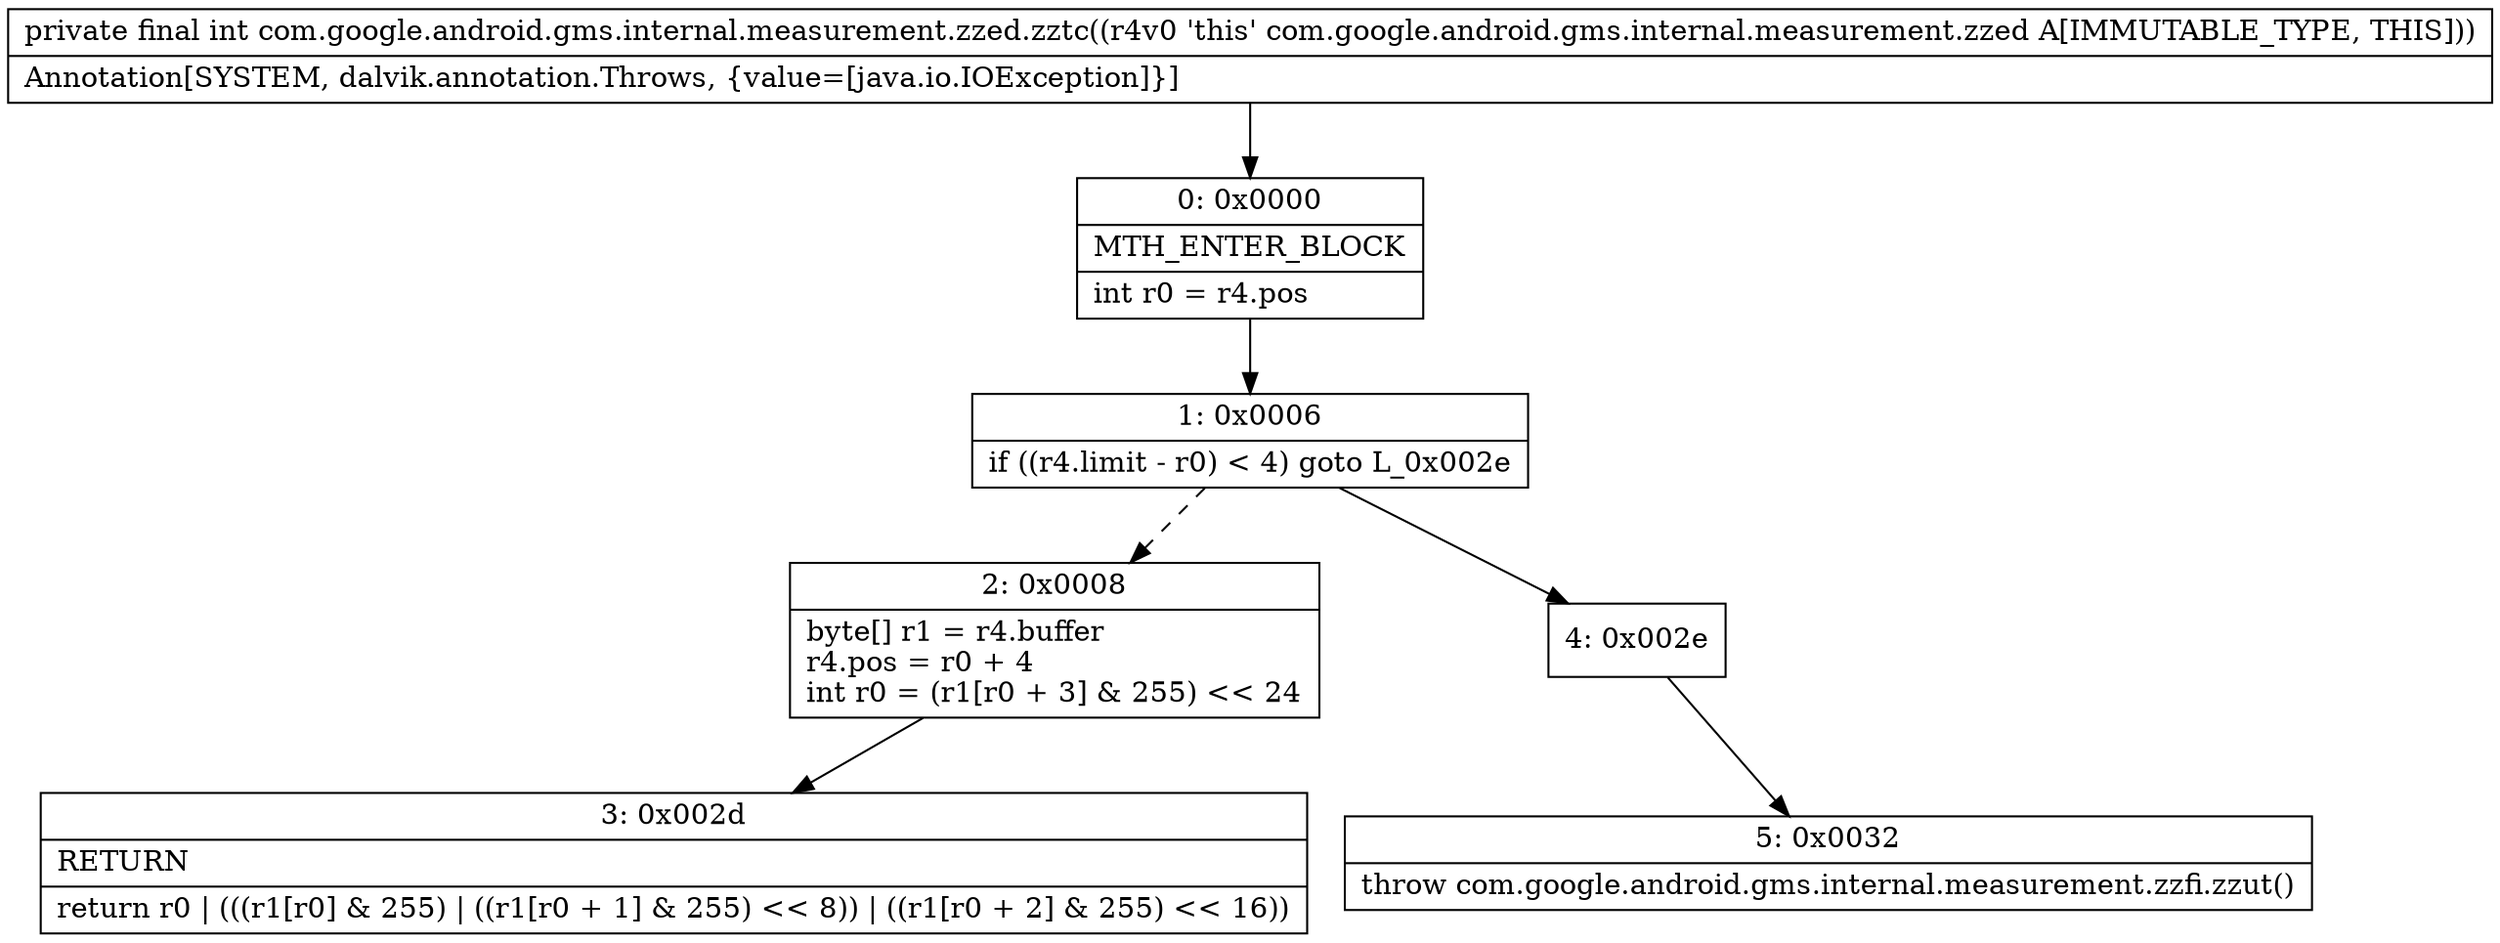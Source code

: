 digraph "CFG forcom.google.android.gms.internal.measurement.zzed.zztc()I" {
Node_0 [shape=record,label="{0\:\ 0x0000|MTH_ENTER_BLOCK\l|int r0 = r4.pos\l}"];
Node_1 [shape=record,label="{1\:\ 0x0006|if ((r4.limit \- r0) \< 4) goto L_0x002e\l}"];
Node_2 [shape=record,label="{2\:\ 0x0008|byte[] r1 = r4.buffer\lr4.pos = r0 + 4\lint r0 = (r1[r0 + 3] & 255) \<\< 24\l}"];
Node_3 [shape=record,label="{3\:\ 0x002d|RETURN\l|return r0 \| (((r1[r0] & 255) \| ((r1[r0 + 1] & 255) \<\< 8)) \| ((r1[r0 + 2] & 255) \<\< 16))\l}"];
Node_4 [shape=record,label="{4\:\ 0x002e}"];
Node_5 [shape=record,label="{5\:\ 0x0032|throw com.google.android.gms.internal.measurement.zzfi.zzut()\l}"];
MethodNode[shape=record,label="{private final int com.google.android.gms.internal.measurement.zzed.zztc((r4v0 'this' com.google.android.gms.internal.measurement.zzed A[IMMUTABLE_TYPE, THIS]))  | Annotation[SYSTEM, dalvik.annotation.Throws, \{value=[java.io.IOException]\}]\l}"];
MethodNode -> Node_0;
Node_0 -> Node_1;
Node_1 -> Node_2[style=dashed];
Node_1 -> Node_4;
Node_2 -> Node_3;
Node_4 -> Node_5;
}

